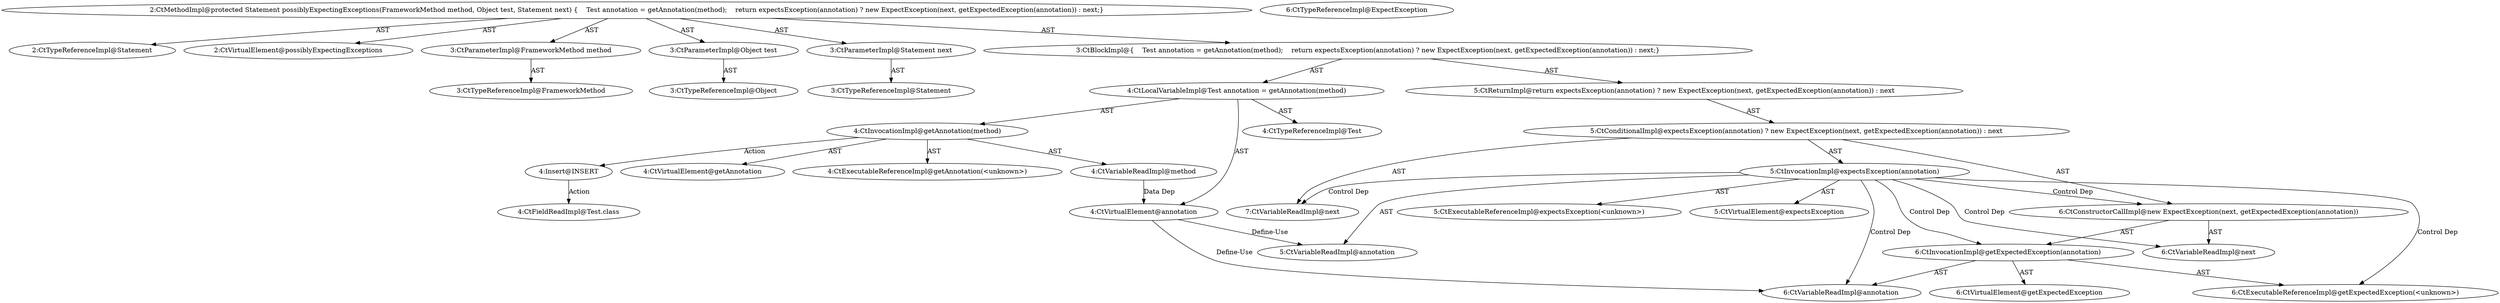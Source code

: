 digraph "possiblyExpectingExceptions#?,FrameworkMethod,Object,Statement" {
0 [label="2:CtTypeReferenceImpl@Statement" shape=ellipse]
1 [label="2:CtVirtualElement@possiblyExpectingExceptions" shape=ellipse]
2 [label="3:CtParameterImpl@FrameworkMethod method" shape=ellipse]
3 [label="3:CtTypeReferenceImpl@FrameworkMethod" shape=ellipse]
4 [label="3:CtParameterImpl@Object test" shape=ellipse]
5 [label="3:CtTypeReferenceImpl@Object" shape=ellipse]
6 [label="3:CtParameterImpl@Statement next" shape=ellipse]
7 [label="3:CtTypeReferenceImpl@Statement" shape=ellipse]
8 [label="4:CtTypeReferenceImpl@Test" shape=ellipse]
9 [label="4:CtExecutableReferenceImpl@getAnnotation(<unknown>)" shape=ellipse]
10 [label="4:CtVirtualElement@getAnnotation" shape=ellipse]
11 [label="4:CtVariableReadImpl@method" shape=ellipse]
12 [label="4:CtInvocationImpl@getAnnotation(method)" shape=ellipse]
13 [label="4:CtVirtualElement@annotation" shape=ellipse]
14 [label="4:CtLocalVariableImpl@Test annotation = getAnnotation(method)" shape=ellipse]
15 [label="5:CtExecutableReferenceImpl@expectsException(<unknown>)" shape=ellipse]
16 [label="5:CtVirtualElement@expectsException" shape=ellipse]
17 [label="5:CtVariableReadImpl@annotation" shape=ellipse]
18 [label="5:CtInvocationImpl@expectsException(annotation)" shape=ellipse]
19 [label="6:CtTypeReferenceImpl@ExpectException" shape=ellipse]
20 [label="6:CtVariableReadImpl@next" shape=ellipse]
21 [label="6:CtExecutableReferenceImpl@getExpectedException(<unknown>)" shape=ellipse]
22 [label="6:CtVirtualElement@getExpectedException" shape=ellipse]
23 [label="6:CtVariableReadImpl@annotation" shape=ellipse]
24 [label="6:CtInvocationImpl@getExpectedException(annotation)" shape=ellipse]
25 [label="6:CtConstructorCallImpl@new ExpectException(next, getExpectedException(annotation))" shape=ellipse]
26 [label="7:CtVariableReadImpl@next" shape=ellipse]
27 [label="5:CtConditionalImpl@expectsException(annotation) ? new ExpectException(next, getExpectedException(annotation)) : next" shape=ellipse]
28 [label="5:CtReturnImpl@return expectsException(annotation) ? new ExpectException(next, getExpectedException(annotation)) : next" shape=ellipse]
29 [label="3:CtBlockImpl@\{\
    Test annotation = getAnnotation(method);\
    return expectsException(annotation) ? new ExpectException(next, getExpectedException(annotation)) : next;\
\}" shape=ellipse]
30 [label="2:CtMethodImpl@protected Statement possiblyExpectingExceptions(FrameworkMethod method, Object test, Statement next) \{\
    Test annotation = getAnnotation(method);\
    return expectsException(annotation) ? new ExpectException(next, getExpectedException(annotation)) : next;\
\}" shape=ellipse]
31 [label="4:Insert@INSERT" shape=ellipse]
32 [label="4:CtFieldReadImpl@Test.class" shape=ellipse]
2 -> 3 [label="AST"];
4 -> 5 [label="AST"];
6 -> 7 [label="AST"];
11 -> 13 [label="Data Dep"];
12 -> 10 [label="AST"];
12 -> 9 [label="AST"];
12 -> 11 [label="AST"];
12 -> 31 [label="Action"];
13 -> 17 [label="Define-Use"];
13 -> 23 [label="Define-Use"];
14 -> 13 [label="AST"];
14 -> 8 [label="AST"];
14 -> 12 [label="AST"];
18 -> 16 [label="AST"];
18 -> 15 [label="AST"];
18 -> 17 [label="AST"];
18 -> 25 [label="Control Dep"];
18 -> 20 [label="Control Dep"];
18 -> 24 [label="Control Dep"];
18 -> 21 [label="Control Dep"];
18 -> 23 [label="Control Dep"];
18 -> 26 [label="Control Dep"];
24 -> 22 [label="AST"];
24 -> 21 [label="AST"];
24 -> 23 [label="AST"];
25 -> 20 [label="AST"];
25 -> 24 [label="AST"];
27 -> 18 [label="AST"];
27 -> 25 [label="AST"];
27 -> 26 [label="AST"];
28 -> 27 [label="AST"];
29 -> 14 [label="AST"];
29 -> 28 [label="AST"];
30 -> 1 [label="AST"];
30 -> 0 [label="AST"];
30 -> 2 [label="AST"];
30 -> 4 [label="AST"];
30 -> 6 [label="AST"];
30 -> 29 [label="AST"];
31 -> 32 [label="Action"];
}